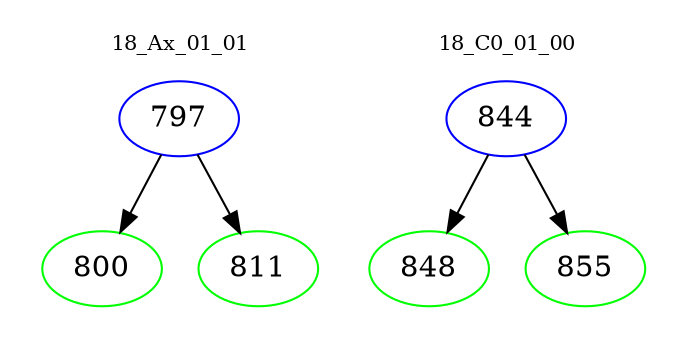 digraph{
subgraph cluster_0 {
color = white
label = "18_Ax_01_01";
fontsize=10;
T0_797 [label="797", color="blue"]
T0_797 -> T0_800 [color="black"]
T0_800 [label="800", color="green"]
T0_797 -> T0_811 [color="black"]
T0_811 [label="811", color="green"]
}
subgraph cluster_1 {
color = white
label = "18_C0_01_00";
fontsize=10;
T1_844 [label="844", color="blue"]
T1_844 -> T1_848 [color="black"]
T1_848 [label="848", color="green"]
T1_844 -> T1_855 [color="black"]
T1_855 [label="855", color="green"]
}
}
